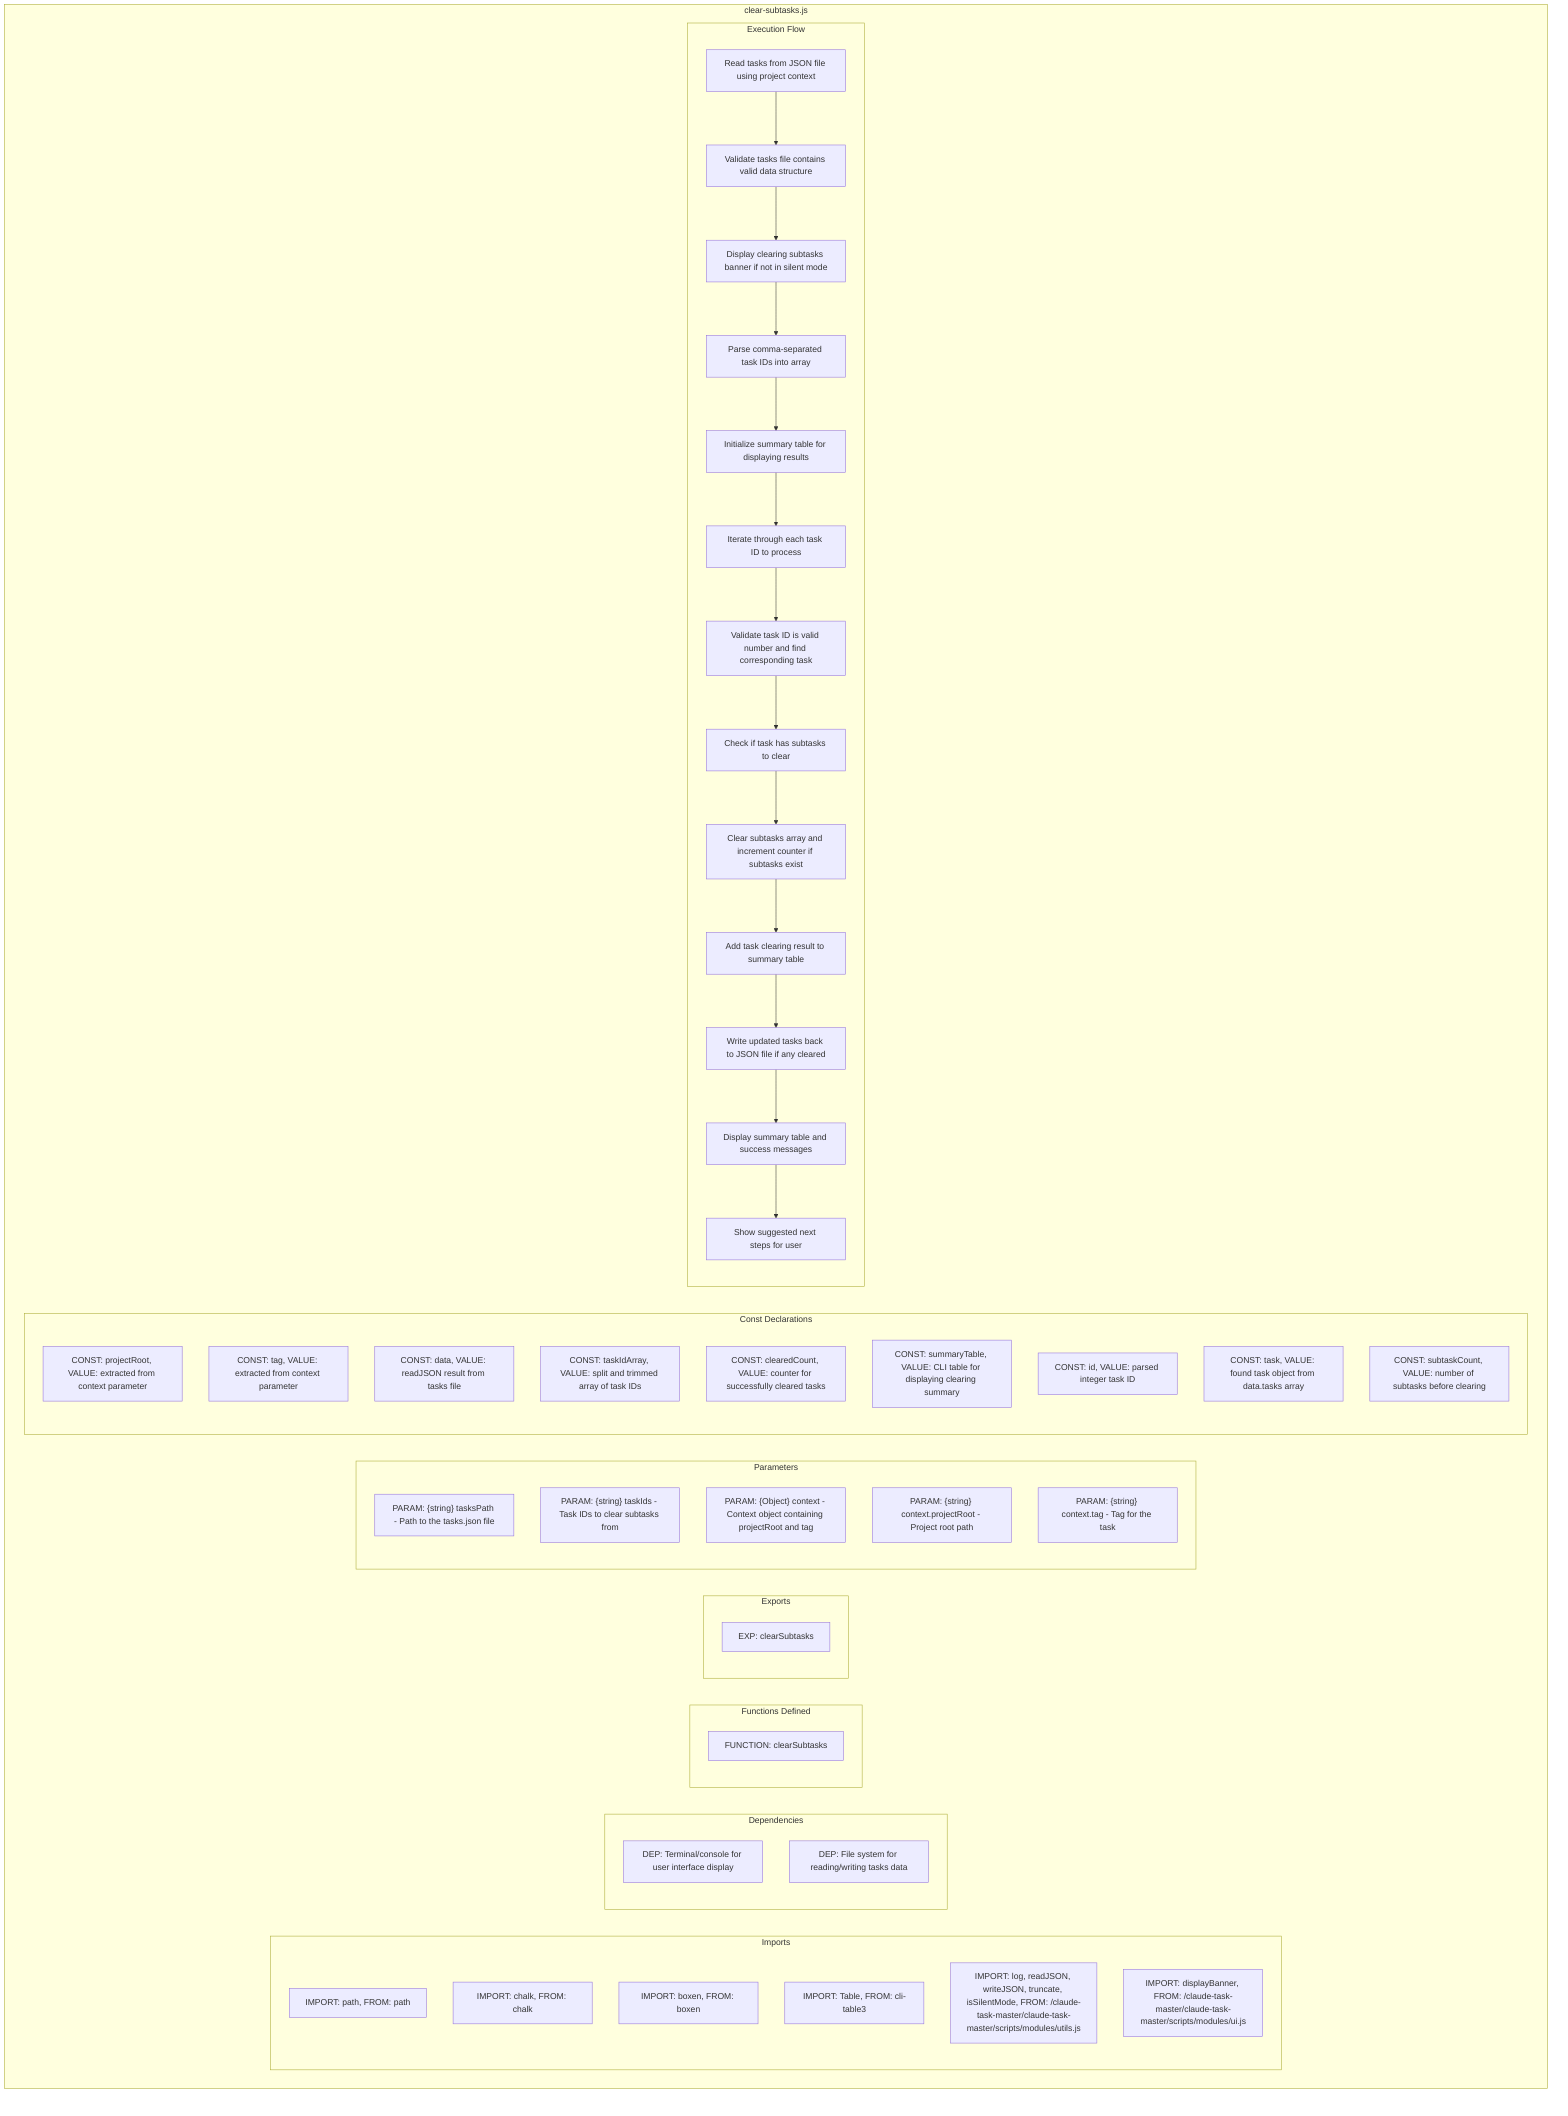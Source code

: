 flowchart TB
    subgraph Imports["Imports"]
        I1["IMPORT: path, FROM: path"]
        I2["IMPORT: chalk, FROM: chalk"]
        I3["IMPORT: boxen, FROM: boxen"]
        I4["IMPORT: Table, FROM: cli-table3"]
        I5["IMPORT: log, readJSON, writeJSON, truncate, isSilentMode, FROM: /claude-task-master/claude-task-master/scripts/modules/utils.js"]
        I6["IMPORT: displayBanner, FROM: /claude-task-master/claude-task-master/scripts/modules/ui.js"]
    end
    
    subgraph Dependencies["Dependencies"]
        D1["DEP: Terminal/console for user interface display"]
        D2["DEP: File system for reading/writing tasks data"]
    end
    
    subgraph FunctionsDefined["Functions Defined"]
        FU1["FUNCTION: clearSubtasks"]
    end
    
    subgraph Exports["Exports"]
        E1["EXP: clearSubtasks"]
    end
    
    subgraph Parameters["Parameters"]
        P1["PARAM: {string} tasksPath - Path to the tasks.json file"]
        P2["PARAM: {string} taskIds - Task IDs to clear subtasks from"]
        P3["PARAM: {Object} context - Context object containing projectRoot and tag"]
        P4["PARAM: {string} context.projectRoot - Project root path"]
        P5["PARAM: {string} context.tag - Tag for the task"]
    end
    
    subgraph Constants["Const Declarations"]
        C1["CONST: projectRoot, VALUE: extracted from context parameter"]
        C2["CONST: tag, VALUE: extracted from context parameter"]
        C3["CONST: data, VALUE: readJSON result from tasks file"]
        C4["CONST: taskIdArray, VALUE: split and trimmed array of task IDs"]
        C5["CONST: clearedCount, VALUE: counter for successfully cleared tasks"]
        C6["CONST: summaryTable, VALUE: CLI table for displaying clearing summary"]
        C7["CONST: id, VALUE: parsed integer task ID"]
        C8["CONST: task, VALUE: found task object from data.tasks array"]
        C9["CONST: subtaskCount, VALUE: number of subtasks before clearing"]
    end
    
    subgraph ExecutionFlow["Execution Flow"]
        FL1["Read tasks from JSON file using project context"]
        FL2["Validate tasks file contains valid data structure"]
        FL3["Display clearing subtasks banner if not in silent mode"]
        FL4["Parse comma-separated task IDs into array"]
        FL5["Initialize summary table for displaying results"]
        FL6["Iterate through each task ID to process"]
        FL7["Validate task ID is valid number and find corresponding task"]
        FL8["Check if task has subtasks to clear"]
        FL9["Clear subtasks array and increment counter if subtasks exist"]
        FL10["Add task clearing result to summary table"]
        FL11["Write updated tasks back to JSON file if any cleared"]
        FL12["Display summary table and success messages"]
        FL13["Show suggested next steps for user"]
    end
    
    subgraph clearSubtasksJs["clear-subtasks.js"]
        Imports
        Dependencies
        FunctionsDefined
        Exports
        Parameters
        Constants
        ExecutionFlow
    end
    
    FL1 --> FL2
    FL2 --> FL3
    FL3 --> FL4
    FL4 --> FL5
    FL5 --> FL6
    FL6 --> FL7
    FL7 --> FL8
    FL8 --> FL9
    FL9 --> FL10
    FL10 --> FL11
    FL11 --> FL12
    FL12 --> FL13